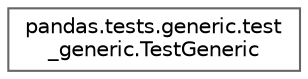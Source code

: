 digraph "Graphical Class Hierarchy"
{
 // LATEX_PDF_SIZE
  bgcolor="transparent";
  edge [fontname=Helvetica,fontsize=10,labelfontname=Helvetica,labelfontsize=10];
  node [fontname=Helvetica,fontsize=10,shape=box,height=0.2,width=0.4];
  rankdir="LR";
  Node0 [id="Node000000",label="pandas.tests.generic.test\l_generic.TestGeneric",height=0.2,width=0.4,color="grey40", fillcolor="white", style="filled",URL="$d4/d7a/classpandas_1_1tests_1_1generic_1_1test__generic_1_1TestGeneric.html",tooltip=" "];
}
